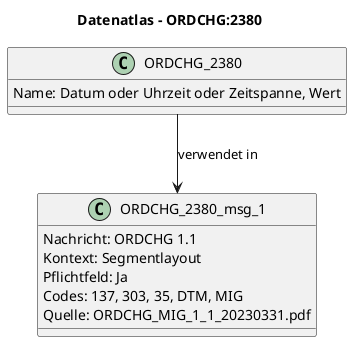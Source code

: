 @startuml
title Datenatlas – ORDCHG:2380
class ORDCHG_2380 {
  Name: Datum oder Uhrzeit oder Zeitspanne, Wert
}
class ORDCHG_2380_msg_1 {
  Nachricht: ORDCHG 1.1
  Kontext: Segmentlayout
  Pflichtfeld: Ja
  Codes: 137, 303, 35, DTM, MIG
  Quelle: ORDCHG_MIG_1_1_20230331.pdf
}
ORDCHG_2380 --> ORDCHG_2380_msg_1 : verwendet in
@enduml